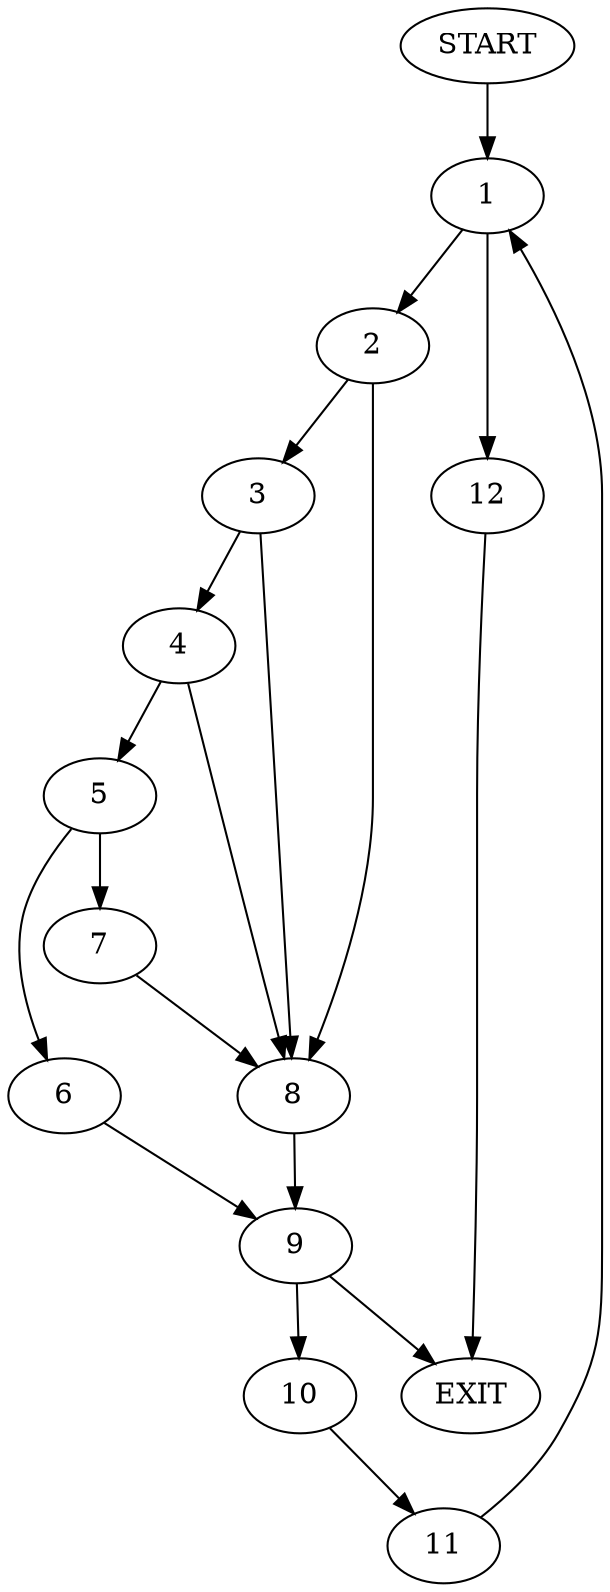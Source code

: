 digraph { 
0 [label="START"];
1;
2;
3;
4;
5;
6;
7;
8;
9;
10;
11;
12;
13[label="EXIT"];
0 -> 1;
1 -> 2;
1 -> 12;
2 -> 3;
2 -> 8;
3 -> 4;
3 -> 8;
4 -> 5;
4 -> 8;
5 -> 6;
5 -> 7;
6 -> 9;
7 -> 8;
8 -> 9;
9 -> 13;
9 -> 10;
10 -> 11;
11 -> 1;
12 -> 13;
}